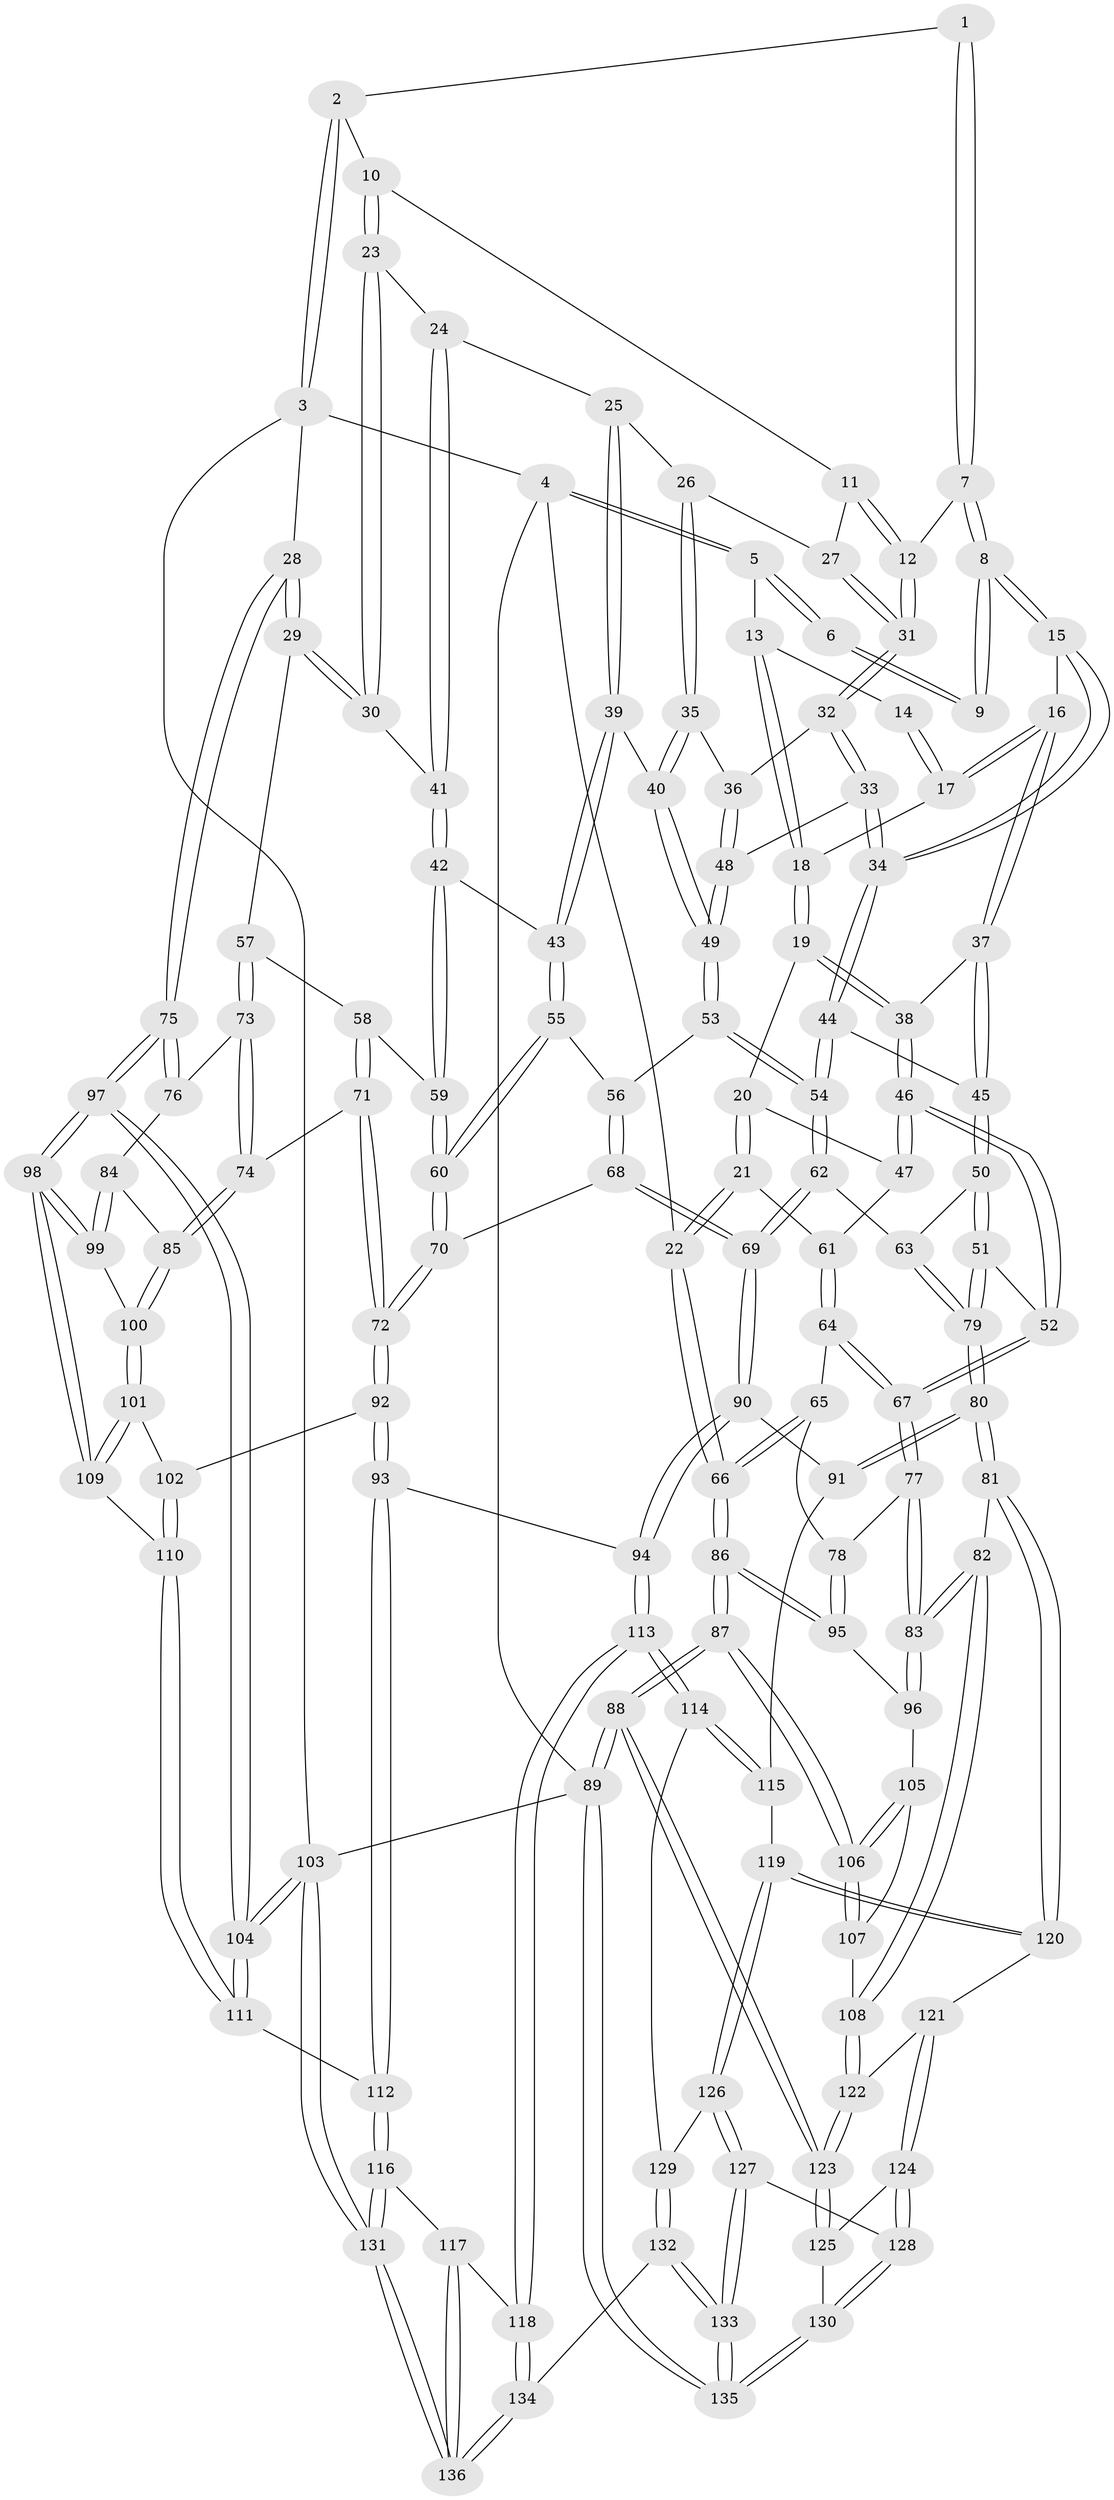 // coarse degree distribution, {3: 0.3090909090909091, 7: 0.01818181818181818, 4: 0.4, 2: 0.14545454545454545, 5: 0.10909090909090909, 6: 0.01818181818181818}
// Generated by graph-tools (version 1.1) at 2025/54/03/04/25 22:54:28]
// undirected, 136 vertices, 337 edges
graph export_dot {
  node [color=gray90,style=filled];
  1 [pos="+0.45736344613300495+0"];
  2 [pos="+0.7845009363180797+0"];
  3 [pos="+1+0"];
  4 [pos="+0+0"];
  5 [pos="+0.09335866273975538+0"];
  6 [pos="+0.426705861319351+0"];
  7 [pos="+0.5099693892057563+0.1329754959455408"];
  8 [pos="+0.4306367866785222+0.15589507404669184"];
  9 [pos="+0.3965037557236681+0.09365605906809289"];
  10 [pos="+0.7298928676921084+0.016570666924631338"];
  11 [pos="+0.6567713157797291+0.0739724599000441"];
  12 [pos="+0.5129674913557883+0.13414076084315826"];
  13 [pos="+0.1494580935036536+0"];
  14 [pos="+0.30435392384203697+0.06011442509684497"];
  15 [pos="+0.40809656158623203+0.179286257932416"];
  16 [pos="+0.3691017730973866+0.19576826573440867"];
  17 [pos="+0.3313311283005638+0.16787281736440263"];
  18 [pos="+0.19747894928302864+0.15304328879218188"];
  19 [pos="+0.18666685010450373+0.19135722320742096"];
  20 [pos="+0.18274764609790783+0.19705743737940862"];
  21 [pos="+0.024624782915855885+0.26553943630634685"];
  22 [pos="+0+0.23329419622389053"];
  23 [pos="+0.7588526158308982+0.10566094872302134"];
  24 [pos="+0.7117737319058042+0.2174313742014318"];
  25 [pos="+0.652718955591404+0.21460205471577642"];
  26 [pos="+0.6385514304508687+0.2029063727216631"];
  27 [pos="+0.6359879124039516+0.1979357184214645"];
  28 [pos="+1+0.1927432844665641"];
  29 [pos="+0.9603940226668084+0.2594784296785621"];
  30 [pos="+0.9067898632167948+0.24199683945420894"];
  31 [pos="+0.5301052013692342+0.1669126792916058"];
  32 [pos="+0.5457038718759762+0.2419600603996478"];
  33 [pos="+0.4897496493529358+0.2891478869909488"];
  34 [pos="+0.47492389603772817+0.2949448106556274"];
  35 [pos="+0.5665143095801837+0.2542133737353471"];
  36 [pos="+0.557682133714875+0.24952360668304668"];
  37 [pos="+0.3552544816491561+0.22397131348034208"];
  38 [pos="+0.31731081276537876+0.2550995136320852"];
  39 [pos="+0.619010941931318+0.30186218469745035"];
  40 [pos="+0.6148176746692423+0.30124715840407"];
  41 [pos="+0.7340394428783642+0.29031686994123"];
  42 [pos="+0.7255963745881621+0.3056599848155794"];
  43 [pos="+0.6362451074659145+0.31186223781333217"];
  44 [pos="+0.45164214439869615+0.3342256542845643"];
  45 [pos="+0.41796799279582525+0.3400572062305915"];
  46 [pos="+0.27506234559001336+0.35056230508382563"];
  47 [pos="+0.22113834193712714+0.3190507717870001"];
  48 [pos="+0.541319941191693+0.32583994587143916"];
  49 [pos="+0.5610389601561059+0.34708878163927487"];
  50 [pos="+0.352253845246173+0.3939512846679828"];
  51 [pos="+0.3025535310403544+0.3998391659288386"];
  52 [pos="+0.29393812267088487+0.3972328179626036"];
  53 [pos="+0.5584728112151768+0.3534329592095704"];
  54 [pos="+0.503041113340219+0.39224156927489384"];
  55 [pos="+0.6350605519760075+0.39145273357449245"];
  56 [pos="+0.6065320525564053+0.407087836939018"];
  57 [pos="+0.8891241380921748+0.36419118547986573"];
  58 [pos="+0.8535471245284789+0.3817755558635477"];
  59 [pos="+0.7415477482171672+0.3646568544237957"];
  60 [pos="+0.7143784591449692+0.42853621329167196"];
  61 [pos="+0.12090299646250914+0.34237548561991743"];
  62 [pos="+0.5089528783836338+0.4847066156322708"];
  63 [pos="+0.3997719414666516+0.4317566974662236"];
  64 [pos="+0.12989213371483252+0.4015532586610549"];
  65 [pos="+0.0999340525651969+0.42287553436423975"];
  66 [pos="+0+0.40721875594244183"];
  67 [pos="+0.21428714270227822+0.4660963060776088"];
  68 [pos="+0.5615358873445384+0.4886139915357002"];
  69 [pos="+0.5215403221722006+0.5080249945366336"];
  70 [pos="+0.7227363385929255+0.4910585985721978"];
  71 [pos="+0.7884351480216218+0.5093171457955884"];
  72 [pos="+0.746036938323434+0.5188704709375562"];
  73 [pos="+0.9164300318567112+0.47777901776986764"];
  74 [pos="+0.8307269166398892+0.5196382835119693"];
  75 [pos="+1+0.43783622115460885"];
  76 [pos="+0.9702220594416171+0.5038921962460398"];
  77 [pos="+0.20336867708667442+0.5021149382226809"];
  78 [pos="+0.08380821205003136+0.5236127798259756"];
  79 [pos="+0.3763207780072657+0.589851568655265"];
  80 [pos="+0.3871343527875958+0.6290000188393302"];
  81 [pos="+0.37521586612856367+0.6355215925598031"];
  82 [pos="+0.25049515862059746+0.6132310021513256"];
  83 [pos="+0.24131545022856468+0.5996472968158273"];
  84 [pos="+0.9475686624350395+0.5540587974330529"];
  85 [pos="+0.8615950738051583+0.5580648147627992"];
  86 [pos="+0+0.4861306585792729"];
  87 [pos="+0+0.9218150867388678"];
  88 [pos="+0+1"];
  89 [pos="+0+1"];
  90 [pos="+0.5013635020978605+0.5852149912945925"];
  91 [pos="+0.41136413217355183+0.6260809688130635"];
  92 [pos="+0.7266829774094021+0.5937169987767611"];
  93 [pos="+0.6117871169623413+0.6566190127226352"];
  94 [pos="+0.6082047039893239+0.6568933112470645"];
  95 [pos="+0.045850000057791676+0.5450271344640284"];
  96 [pos="+0.0747927584047402+0.5940692827486801"];
  97 [pos="+1+0.860557471464084"];
  98 [pos="+1+0.8139053174094809"];
  99 [pos="+0.9503399370665032+0.6244118839240943"];
  100 [pos="+0.8757764093750693+0.6272110572253767"];
  101 [pos="+0.8487539698339638+0.6536618538030514"];
  102 [pos="+0.7386574578226868+0.6063810419939076"];
  103 [pos="+1+1"];
  104 [pos="+1+1"];
  105 [pos="+0.07720445657334304+0.6066648086923172"];
  106 [pos="+0+0.7358372173419553"];
  107 [pos="+0.0958274804725506+0.6536147441758536"];
  108 [pos="+0.1602428986016552+0.7169033239228697"];
  109 [pos="+0.8545756952980273+0.7511168338928859"];
  110 [pos="+0.777901504573117+0.7910687687743698"];
  111 [pos="+0.7676219071504594+0.801978527395572"];
  112 [pos="+0.763436602924894+0.804991480396761"];
  113 [pos="+0.5582567771139961+0.8401521409817034"];
  114 [pos="+0.5248985892511401+0.8377375709684214"];
  115 [pos="+0.4652828917077119+0.7268324588937761"];
  116 [pos="+0.7430353500963566+0.8401139541211253"];
  117 [pos="+0.6560245883447025+0.8605609431301549"];
  118 [pos="+0.5675910482069961+0.8481373288028073"];
  119 [pos="+0.4031027963789076+0.8189530176039537"];
  120 [pos="+0.3553986154514862+0.7185544171684578"];
  121 [pos="+0.2703169878788452+0.7968750310671616"];
  122 [pos="+0.15598108965044102+0.7470799463501779"];
  123 [pos="+0+0.9373105656024734"];
  124 [pos="+0.27668236816244535+0.8302359305560447"];
  125 [pos="+0.22295047866278367+0.8646208478646525"];
  126 [pos="+0.41661271429458835+0.8474928464303617"];
  127 [pos="+0.37827598640317467+0.8800854034645115"];
  128 [pos="+0.29722081058329924+0.8579501616841075"];
  129 [pos="+0.49641709495448694+0.8473523567416011"];
  130 [pos="+0.2581097897365637+0.9450306364682267"];
  131 [pos="+0.9578950714842713+1"];
  132 [pos="+0.3939610025604063+1"];
  133 [pos="+0.3577752475892705+1"];
  134 [pos="+0.5524584324186325+1"];
  135 [pos="+0.16905396562507796+1"];
  136 [pos="+0.6803154143012724+1"];
  1 -- 2;
  1 -- 7;
  1 -- 7;
  2 -- 3;
  2 -- 3;
  2 -- 10;
  3 -- 4;
  3 -- 28;
  3 -- 103;
  4 -- 5;
  4 -- 5;
  4 -- 22;
  4 -- 89;
  5 -- 6;
  5 -- 6;
  5 -- 13;
  6 -- 9;
  6 -- 9;
  7 -- 8;
  7 -- 8;
  7 -- 12;
  8 -- 9;
  8 -- 9;
  8 -- 15;
  8 -- 15;
  10 -- 11;
  10 -- 23;
  10 -- 23;
  11 -- 12;
  11 -- 12;
  11 -- 27;
  12 -- 31;
  12 -- 31;
  13 -- 14;
  13 -- 18;
  13 -- 18;
  14 -- 17;
  14 -- 17;
  15 -- 16;
  15 -- 34;
  15 -- 34;
  16 -- 17;
  16 -- 17;
  16 -- 37;
  16 -- 37;
  17 -- 18;
  18 -- 19;
  18 -- 19;
  19 -- 20;
  19 -- 38;
  19 -- 38;
  20 -- 21;
  20 -- 21;
  20 -- 47;
  21 -- 22;
  21 -- 22;
  21 -- 61;
  22 -- 66;
  22 -- 66;
  23 -- 24;
  23 -- 30;
  23 -- 30;
  24 -- 25;
  24 -- 41;
  24 -- 41;
  25 -- 26;
  25 -- 39;
  25 -- 39;
  26 -- 27;
  26 -- 35;
  26 -- 35;
  27 -- 31;
  27 -- 31;
  28 -- 29;
  28 -- 29;
  28 -- 75;
  28 -- 75;
  29 -- 30;
  29 -- 30;
  29 -- 57;
  30 -- 41;
  31 -- 32;
  31 -- 32;
  32 -- 33;
  32 -- 33;
  32 -- 36;
  33 -- 34;
  33 -- 34;
  33 -- 48;
  34 -- 44;
  34 -- 44;
  35 -- 36;
  35 -- 40;
  35 -- 40;
  36 -- 48;
  36 -- 48;
  37 -- 38;
  37 -- 45;
  37 -- 45;
  38 -- 46;
  38 -- 46;
  39 -- 40;
  39 -- 43;
  39 -- 43;
  40 -- 49;
  40 -- 49;
  41 -- 42;
  41 -- 42;
  42 -- 43;
  42 -- 59;
  42 -- 59;
  43 -- 55;
  43 -- 55;
  44 -- 45;
  44 -- 54;
  44 -- 54;
  45 -- 50;
  45 -- 50;
  46 -- 47;
  46 -- 47;
  46 -- 52;
  46 -- 52;
  47 -- 61;
  48 -- 49;
  48 -- 49;
  49 -- 53;
  49 -- 53;
  50 -- 51;
  50 -- 51;
  50 -- 63;
  51 -- 52;
  51 -- 79;
  51 -- 79;
  52 -- 67;
  52 -- 67;
  53 -- 54;
  53 -- 54;
  53 -- 56;
  54 -- 62;
  54 -- 62;
  55 -- 56;
  55 -- 60;
  55 -- 60;
  56 -- 68;
  56 -- 68;
  57 -- 58;
  57 -- 73;
  57 -- 73;
  58 -- 59;
  58 -- 71;
  58 -- 71;
  59 -- 60;
  59 -- 60;
  60 -- 70;
  60 -- 70;
  61 -- 64;
  61 -- 64;
  62 -- 63;
  62 -- 69;
  62 -- 69;
  63 -- 79;
  63 -- 79;
  64 -- 65;
  64 -- 67;
  64 -- 67;
  65 -- 66;
  65 -- 66;
  65 -- 78;
  66 -- 86;
  66 -- 86;
  67 -- 77;
  67 -- 77;
  68 -- 69;
  68 -- 69;
  68 -- 70;
  69 -- 90;
  69 -- 90;
  70 -- 72;
  70 -- 72;
  71 -- 72;
  71 -- 72;
  71 -- 74;
  72 -- 92;
  72 -- 92;
  73 -- 74;
  73 -- 74;
  73 -- 76;
  74 -- 85;
  74 -- 85;
  75 -- 76;
  75 -- 76;
  75 -- 97;
  75 -- 97;
  76 -- 84;
  77 -- 78;
  77 -- 83;
  77 -- 83;
  78 -- 95;
  78 -- 95;
  79 -- 80;
  79 -- 80;
  80 -- 81;
  80 -- 81;
  80 -- 91;
  80 -- 91;
  81 -- 82;
  81 -- 120;
  81 -- 120;
  82 -- 83;
  82 -- 83;
  82 -- 108;
  82 -- 108;
  83 -- 96;
  83 -- 96;
  84 -- 85;
  84 -- 99;
  84 -- 99;
  85 -- 100;
  85 -- 100;
  86 -- 87;
  86 -- 87;
  86 -- 95;
  86 -- 95;
  87 -- 88;
  87 -- 88;
  87 -- 106;
  87 -- 106;
  88 -- 89;
  88 -- 89;
  88 -- 123;
  88 -- 123;
  89 -- 135;
  89 -- 135;
  89 -- 103;
  90 -- 91;
  90 -- 94;
  90 -- 94;
  91 -- 115;
  92 -- 93;
  92 -- 93;
  92 -- 102;
  93 -- 94;
  93 -- 112;
  93 -- 112;
  94 -- 113;
  94 -- 113;
  95 -- 96;
  96 -- 105;
  97 -- 98;
  97 -- 98;
  97 -- 104;
  97 -- 104;
  98 -- 99;
  98 -- 99;
  98 -- 109;
  98 -- 109;
  99 -- 100;
  100 -- 101;
  100 -- 101;
  101 -- 102;
  101 -- 109;
  101 -- 109;
  102 -- 110;
  102 -- 110;
  103 -- 104;
  103 -- 104;
  103 -- 131;
  103 -- 131;
  104 -- 111;
  104 -- 111;
  105 -- 106;
  105 -- 106;
  105 -- 107;
  106 -- 107;
  106 -- 107;
  107 -- 108;
  108 -- 122;
  108 -- 122;
  109 -- 110;
  110 -- 111;
  110 -- 111;
  111 -- 112;
  112 -- 116;
  112 -- 116;
  113 -- 114;
  113 -- 114;
  113 -- 118;
  113 -- 118;
  114 -- 115;
  114 -- 115;
  114 -- 129;
  115 -- 119;
  116 -- 117;
  116 -- 131;
  116 -- 131;
  117 -- 118;
  117 -- 136;
  117 -- 136;
  118 -- 134;
  118 -- 134;
  119 -- 120;
  119 -- 120;
  119 -- 126;
  119 -- 126;
  120 -- 121;
  121 -- 122;
  121 -- 124;
  121 -- 124;
  122 -- 123;
  122 -- 123;
  123 -- 125;
  123 -- 125;
  124 -- 125;
  124 -- 128;
  124 -- 128;
  125 -- 130;
  126 -- 127;
  126 -- 127;
  126 -- 129;
  127 -- 128;
  127 -- 133;
  127 -- 133;
  128 -- 130;
  128 -- 130;
  129 -- 132;
  129 -- 132;
  130 -- 135;
  130 -- 135;
  131 -- 136;
  131 -- 136;
  132 -- 133;
  132 -- 133;
  132 -- 134;
  133 -- 135;
  133 -- 135;
  134 -- 136;
  134 -- 136;
}
